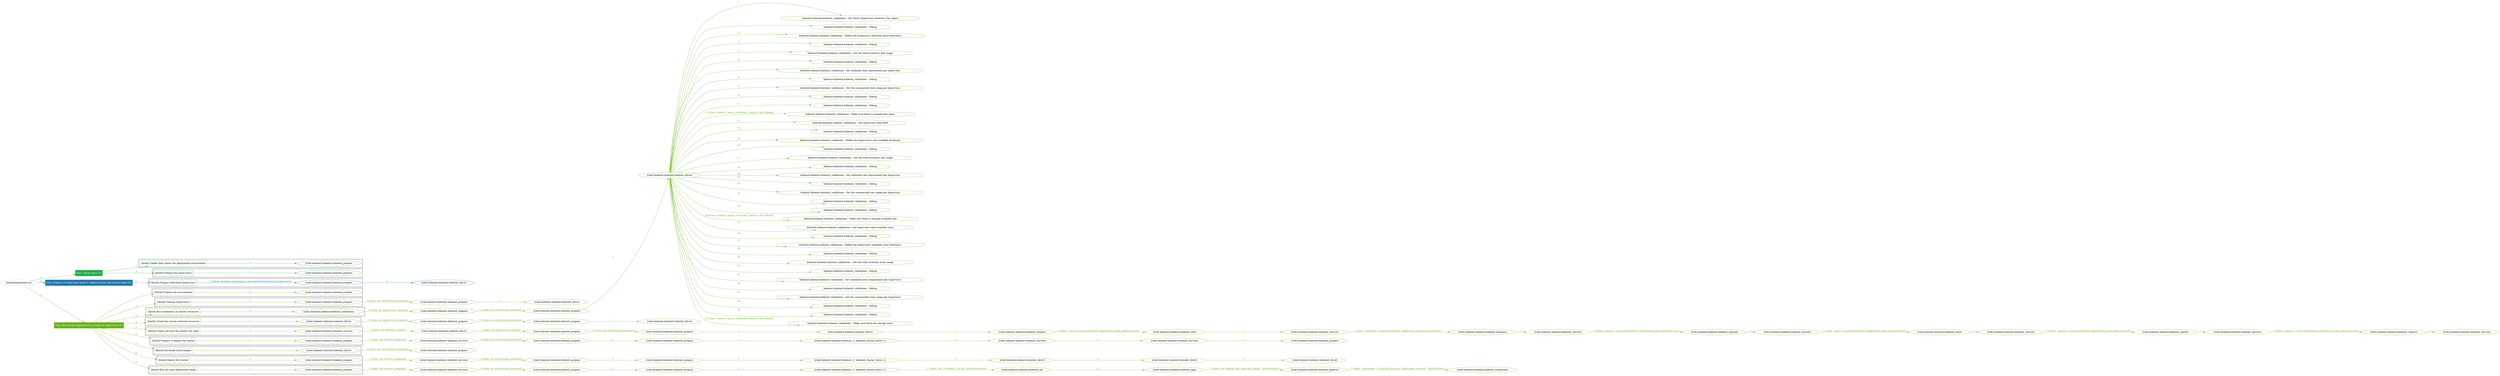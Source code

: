 digraph {
	graph [concentrate=true ordering=in rankdir=LR ratio=fill]
	edge [esep=5 sep=10]
	"kubeinit/playbook.yml" [id=root_node style=dotted]
	play_305d64b1 [label="Play: Initial setup (1)" color="#1fad46" fontcolor="#ffffff" id=play_305d64b1 shape=box style=filled tooltip=localhost]
	"kubeinit/playbook.yml" -> play_305d64b1 [label="1 " color="#1fad46" fontcolor="#1fad46" id=edge_9b6c8a7a labeltooltip="1 " tooltip="1 "]
	subgraph "kubeinit.kubeinit.kubeinit_prepare" {
		role_20f0c9d3 [label="[role] kubeinit.kubeinit.kubeinit_prepare" color="#1fad46" id=role_20f0c9d3 tooltip="kubeinit.kubeinit.kubeinit_prepare"]
	}
	subgraph "kubeinit.kubeinit.kubeinit_prepare" {
		role_b38c078f [label="[role] kubeinit.kubeinit.kubeinit_prepare" color="#1fad46" id=role_b38c078f tooltip="kubeinit.kubeinit.kubeinit_prepare"]
	}
	subgraph "Play: Initial setup (1)" {
		play_305d64b1 -> block_cde87096 [label=1 color="#1fad46" fontcolor="#1fad46" id=edge_78c118d9 labeltooltip=1 tooltip=1]
		subgraph cluster_block_cde87096 {
			block_cde87096 [label="[block] Gather facts about the deployment environment" color="#1fad46" id=block_cde87096 labeltooltip="Gather facts about the deployment environment" shape=box tooltip="Gather facts about the deployment environment"]
			block_cde87096 -> role_20f0c9d3 [label="1 " color="#1fad46" fontcolor="#1fad46" id=edge_775efe95 labeltooltip="1 " tooltip="1 "]
		}
		play_305d64b1 -> block_0d822f1c [label=2 color="#1fad46" fontcolor="#1fad46" id=edge_6e2a79c4 labeltooltip=2 tooltip=2]
		subgraph cluster_block_0d822f1c {
			block_0d822f1c [label="[block] Prepare the hypervisors" color="#1fad46" id=block_0d822f1c labeltooltip="Prepare the hypervisors" shape=box tooltip="Prepare the hypervisors"]
			block_0d822f1c -> role_b38c078f [label="1 " color="#1fad46" fontcolor="#1fad46" id=edge_15a68931 labeltooltip="1 " tooltip="1 "]
		}
	}
	play_94a1583d [label="Play: Prepare all hypervisor hosts to deploy service and cluster nodes (0)" color="#2079ac" fontcolor="#ffffff" id=play_94a1583d shape=box style=filled tooltip="Play: Prepare all hypervisor hosts to deploy service and cluster nodes (0)"]
	"kubeinit/playbook.yml" -> play_94a1583d [label="2 " color="#2079ac" fontcolor="#2079ac" id=edge_e8a84d39 labeltooltip="2 " tooltip="2 "]
	subgraph "kubeinit.kubeinit.kubeinit_libvirt" {
		role_e7951c90 [label="[role] kubeinit.kubeinit.kubeinit_libvirt" color="#2079ac" id=role_e7951c90 tooltip="kubeinit.kubeinit.kubeinit_libvirt"]
	}
	subgraph "kubeinit.kubeinit.kubeinit_prepare" {
		role_3e9f2292 [label="[role] kubeinit.kubeinit.kubeinit_prepare" color="#2079ac" id=role_3e9f2292 tooltip="kubeinit.kubeinit.kubeinit_prepare"]
		role_3e9f2292 -> role_e7951c90 [label="1 " color="#2079ac" fontcolor="#2079ac" id=edge_53a96e42 labeltooltip="1 " tooltip="1 "]
	}
	subgraph "Play: Prepare all hypervisor hosts to deploy service and cluster nodes (0)" {
		play_94a1583d -> block_3dd281f3 [label=1 color="#2079ac" fontcolor="#2079ac" id=edge_b54cce4d labeltooltip=1 tooltip=1]
		subgraph cluster_block_3dd281f3 {
			block_3dd281f3 [label="[block] Prepare individual hypervisors" color="#2079ac" id=block_3dd281f3 labeltooltip="Prepare individual hypervisors" shape=box tooltip="Prepare individual hypervisors"]
			block_3dd281f3 -> role_3e9f2292 [label="1 [when: inventory_hostname in hostvars['kubeinit-facts'].hypervisors]" color="#2079ac" fontcolor="#2079ac" id=edge_c781c894 labeltooltip="1 [when: inventory_hostname in hostvars['kubeinit-facts'].hypervisors]" tooltip="1 [when: inventory_hostname in hostvars['kubeinit-facts'].hypervisors]"]
		}
	}
	play_7628bace [label="Play: Run cluster deployment on prepared hypervisors (1)" color="#67b418" fontcolor="#ffffff" id=play_7628bace shape=box style=filled tooltip=localhost]
	"kubeinit/playbook.yml" -> play_7628bace [label="3 " color="#67b418" fontcolor="#67b418" id=edge_32257098 labeltooltip="3 " tooltip="3 "]
	subgraph "kubeinit.kubeinit.kubeinit_prepare" {
		role_f7bda938 [label="[role] kubeinit.kubeinit.kubeinit_prepare" color="#67b418" id=role_f7bda938 tooltip="kubeinit.kubeinit.kubeinit_prepare"]
	}
	subgraph "kubeinit.kubeinit.kubeinit_libvirt" {
		role_16da8e5f [label="[role] kubeinit.kubeinit.kubeinit_libvirt" color="#67b418" id=role_16da8e5f tooltip="kubeinit.kubeinit.kubeinit_libvirt"]
	}
	subgraph "kubeinit.kubeinit.kubeinit_prepare" {
		role_3af2a56b [label="[role] kubeinit.kubeinit.kubeinit_prepare" color="#67b418" id=role_3af2a56b tooltip="kubeinit.kubeinit.kubeinit_prepare"]
		role_3af2a56b -> role_16da8e5f [label="1 " color="#67b418" fontcolor="#67b418" id=edge_092a0b8d labeltooltip="1 " tooltip="1 "]
	}
	subgraph "kubeinit.kubeinit.kubeinit_prepare" {
		role_491c456a [label="[role] kubeinit.kubeinit.kubeinit_prepare" color="#67b418" id=role_491c456a tooltip="kubeinit.kubeinit.kubeinit_prepare"]
		role_491c456a -> role_3af2a56b [label="1 [when: not environment_prepared]" color="#67b418" fontcolor="#67b418" id=edge_f209d916 labeltooltip="1 [when: not environment_prepared]" tooltip="1 [when: not environment_prepared]"]
	}
	subgraph "kubeinit.kubeinit.kubeinit_libvirt" {
		role_94d3a58f [label="[role] kubeinit.kubeinit.kubeinit_libvirt" color="#67b418" id=role_94d3a58f tooltip="kubeinit.kubeinit.kubeinit_libvirt"]
		task_2474fe79 [label="kubeinit.kubeinit.kubeinit_validations : Get libvirt hypervisors directory free space" color="#67b418" id=task_2474fe79 shape=octagon tooltip="kubeinit.kubeinit.kubeinit_validations : Get libvirt hypervisors directory free space"]
		role_94d3a58f -> task_2474fe79 [label="1 " color="#67b418" fontcolor="#67b418" id=edge_ae7f501a labeltooltip="1 " tooltip="1 "]
		task_f002a01e [label="kubeinit.kubeinit.kubeinit_validations : Debug" color="#67b418" id=task_f002a01e shape=octagon tooltip="kubeinit.kubeinit.kubeinit_validations : Debug"]
		role_94d3a58f -> task_f002a01e [label="2 " color="#67b418" fontcolor="#67b418" id=edge_e79583a6 labeltooltip="2 " tooltip="2 "]
		task_e5d2b127 [label="kubeinit.kubeinit.kubeinit_validations : Define the hypervisors disk free space dictionary" color="#67b418" id=task_e5d2b127 shape=octagon tooltip="kubeinit.kubeinit.kubeinit_validations : Define the hypervisors disk free space dictionary"]
		role_94d3a58f -> task_e5d2b127 [label="3 " color="#67b418" fontcolor="#67b418" id=edge_9c68d5ac labeltooltip="3 " tooltip="3 "]
		task_3cb80a12 [label="kubeinit.kubeinit.kubeinit_validations : Debug" color="#67b418" id=task_3cb80a12 shape=octagon tooltip="kubeinit.kubeinit.kubeinit_validations : Debug"]
		role_94d3a58f -> task_3cb80a12 [label="4 " color="#67b418" fontcolor="#67b418" id=edge_eb62c90e labeltooltip="4 " tooltip="4 "]
		task_971e178a [label="kubeinit.kubeinit.kubeinit_validations : Get the total inventory disk usage" color="#67b418" id=task_971e178a shape=octagon tooltip="kubeinit.kubeinit.kubeinit_validations : Get the total inventory disk usage"]
		role_94d3a58f -> task_971e178a [label="5 " color="#67b418" fontcolor="#67b418" id=edge_535bde6c labeltooltip="5 " tooltip="5 "]
		task_04756188 [label="kubeinit.kubeinit.kubeinit_validations : Debug" color="#67b418" id=task_04756188 shape=octagon tooltip="kubeinit.kubeinit.kubeinit_validations : Debug"]
		role_94d3a58f -> task_04756188 [label="6 " color="#67b418" fontcolor="#67b418" id=edge_51285aab labeltooltip="6 " tooltip="6 "]
		task_450291f2 [label="kubeinit.kubeinit.kubeinit_validations : Set combined disk requirement per hypervisor" color="#67b418" id=task_450291f2 shape=octagon tooltip="kubeinit.kubeinit.kubeinit_validations : Set combined disk requirement per hypervisor"]
		role_94d3a58f -> task_450291f2 [label="7 " color="#67b418" fontcolor="#67b418" id=edge_4bb7c933 labeltooltip="7 " tooltip="7 "]
		task_da5c7045 [label="kubeinit.kubeinit.kubeinit_validations : Debug" color="#67b418" id=task_da5c7045 shape=octagon tooltip="kubeinit.kubeinit.kubeinit_validations : Debug"]
		role_94d3a58f -> task_da5c7045 [label="8 " color="#67b418" fontcolor="#67b418" id=edge_c642b1ed labeltooltip="8 " tooltip="8 "]
		task_4c53089e [label="kubeinit.kubeinit.kubeinit_validations : Set the summarized disk usage per hypervisor" color="#67b418" id=task_4c53089e shape=octagon tooltip="kubeinit.kubeinit.kubeinit_validations : Set the summarized disk usage per hypervisor"]
		role_94d3a58f -> task_4c53089e [label="9 " color="#67b418" fontcolor="#67b418" id=edge_61707147 labeltooltip="9 " tooltip="9 "]
		task_af795c32 [label="kubeinit.kubeinit.kubeinit_validations : Debug" color="#67b418" id=task_af795c32 shape=octagon tooltip="kubeinit.kubeinit.kubeinit_validations : Debug"]
		role_94d3a58f -> task_af795c32 [label="10 " color="#67b418" fontcolor="#67b418" id=edge_d66ceb9e labeltooltip="10 " tooltip="10 "]
		task_6c674cb5 [label="kubeinit.kubeinit.kubeinit_validations : Debug" color="#67b418" id=task_6c674cb5 shape=octagon tooltip="kubeinit.kubeinit.kubeinit_validations : Debug"]
		role_94d3a58f -> task_6c674cb5 [label="11 " color="#67b418" fontcolor="#67b418" id=edge_ad42b79a labeltooltip="11 " tooltip="11 "]
		task_abb1d4bf [label="kubeinit.kubeinit.kubeinit_validations : Make sure there is enough free space" color="#67b418" id=task_abb1d4bf shape=octagon tooltip="kubeinit.kubeinit.kubeinit_validations : Make sure there is enough free space"]
		role_94d3a58f -> task_abb1d4bf [label="12 [when: kubeinit_ignore_validation_checks is not defined]" color="#67b418" fontcolor="#67b418" id=edge_9382cb97 labeltooltip="12 [when: kubeinit_ignore_validation_checks is not defined]" tooltip="12 [when: kubeinit_ignore_validation_checks is not defined]"]
		task_93601fb7 [label="kubeinit.kubeinit.kubeinit_validations : Get hypervisor total RAM" color="#67b418" id=task_93601fb7 shape=octagon tooltip="kubeinit.kubeinit.kubeinit_validations : Get hypervisor total RAM"]
		role_94d3a58f -> task_93601fb7 [label="13 " color="#67b418" fontcolor="#67b418" id=edge_2d997051 labeltooltip="13 " tooltip="13 "]
		task_5f9bd30d [label="kubeinit.kubeinit.kubeinit_validations : Debug" color="#67b418" id=task_5f9bd30d shape=octagon tooltip="kubeinit.kubeinit.kubeinit_validations : Debug"]
		role_94d3a58f -> task_5f9bd30d [label="14 " color="#67b418" fontcolor="#67b418" id=edge_b8e57138 labeltooltip="14 " tooltip="14 "]
		task_0b730d32 [label="kubeinit.kubeinit.kubeinit_validations : Define the hypervisors ram available dictionary" color="#67b418" id=task_0b730d32 shape=octagon tooltip="kubeinit.kubeinit.kubeinit_validations : Define the hypervisors ram available dictionary"]
		role_94d3a58f -> task_0b730d32 [label="15 " color="#67b418" fontcolor="#67b418" id=edge_30e0f346 labeltooltip="15 " tooltip="15 "]
		task_2d2debf8 [label="kubeinit.kubeinit.kubeinit_validations : Debug" color="#67b418" id=task_2d2debf8 shape=octagon tooltip="kubeinit.kubeinit.kubeinit_validations : Debug"]
		role_94d3a58f -> task_2d2debf8 [label="16 " color="#67b418" fontcolor="#67b418" id=edge_241423bd labeltooltip="16 " tooltip="16 "]
		task_6b85b57a [label="kubeinit.kubeinit.kubeinit_validations : Get the total inventory ram usage" color="#67b418" id=task_6b85b57a shape=octagon tooltip="kubeinit.kubeinit.kubeinit_validations : Get the total inventory ram usage"]
		role_94d3a58f -> task_6b85b57a [label="17 " color="#67b418" fontcolor="#67b418" id=edge_7cb67f87 labeltooltip="17 " tooltip="17 "]
		task_5fce1271 [label="kubeinit.kubeinit.kubeinit_validations : Debug" color="#67b418" id=task_5fce1271 shape=octagon tooltip="kubeinit.kubeinit.kubeinit_validations : Debug"]
		role_94d3a58f -> task_5fce1271 [label="18 " color="#67b418" fontcolor="#67b418" id=edge_b4c42f80 labeltooltip="18 " tooltip="18 "]
		task_b3492736 [label="kubeinit.kubeinit.kubeinit_validations : Set combined ram requirement per hypervisor" color="#67b418" id=task_b3492736 shape=octagon tooltip="kubeinit.kubeinit.kubeinit_validations : Set combined ram requirement per hypervisor"]
		role_94d3a58f -> task_b3492736 [label="19 " color="#67b418" fontcolor="#67b418" id=edge_c6c8234c labeltooltip="19 " tooltip="19 "]
		task_f7bc9ccc [label="kubeinit.kubeinit.kubeinit_validations : Debug" color="#67b418" id=task_f7bc9ccc shape=octagon tooltip="kubeinit.kubeinit.kubeinit_validations : Debug"]
		role_94d3a58f -> task_f7bc9ccc [label="20 " color="#67b418" fontcolor="#67b418" id=edge_7c906291 labeltooltip="20 " tooltip="20 "]
		task_a49c7a81 [label="kubeinit.kubeinit.kubeinit_validations : Set the summarized ram usage per hypervisor" color="#67b418" id=task_a49c7a81 shape=octagon tooltip="kubeinit.kubeinit.kubeinit_validations : Set the summarized ram usage per hypervisor"]
		role_94d3a58f -> task_a49c7a81 [label="21 " color="#67b418" fontcolor="#67b418" id=edge_5a8316e9 labeltooltip="21 " tooltip="21 "]
		task_a22043f3 [label="kubeinit.kubeinit.kubeinit_validations : Debug" color="#67b418" id=task_a22043f3 shape=octagon tooltip="kubeinit.kubeinit.kubeinit_validations : Debug"]
		role_94d3a58f -> task_a22043f3 [label="22 " color="#67b418" fontcolor="#67b418" id=edge_08791879 labeltooltip="22 " tooltip="22 "]
		task_b5c642d6 [label="kubeinit.kubeinit.kubeinit_validations : Debug" color="#67b418" id=task_b5c642d6 shape=octagon tooltip="kubeinit.kubeinit.kubeinit_validations : Debug"]
		role_94d3a58f -> task_b5c642d6 [label="23 " color="#67b418" fontcolor="#67b418" id=edge_e403859a labeltooltip="23 " tooltip="23 "]
		task_393d29ba [label="kubeinit.kubeinit.kubeinit_validations : Make sure there is enough available ram" color="#67b418" id=task_393d29ba shape=octagon tooltip="kubeinit.kubeinit.kubeinit_validations : Make sure there is enough available ram"]
		role_94d3a58f -> task_393d29ba [label="24 [when: kubeinit_ignore_validation_checks is not defined]" color="#67b418" fontcolor="#67b418" id=edge_05a154a6 labeltooltip="24 [when: kubeinit_ignore_validation_checks is not defined]" tooltip="24 [when: kubeinit_ignore_validation_checks is not defined]"]
		task_7a60f14c [label="kubeinit.kubeinit.kubeinit_validations : Get hypervisor total available cores" color="#67b418" id=task_7a60f14c shape=octagon tooltip="kubeinit.kubeinit.kubeinit_validations : Get hypervisor total available cores"]
		role_94d3a58f -> task_7a60f14c [label="25 " color="#67b418" fontcolor="#67b418" id=edge_6d779ce8 labeltooltip="25 " tooltip="25 "]
		task_062bc9c7 [label="kubeinit.kubeinit.kubeinit_validations : Debug" color="#67b418" id=task_062bc9c7 shape=octagon tooltip="kubeinit.kubeinit.kubeinit_validations : Debug"]
		role_94d3a58f -> task_062bc9c7 [label="26 " color="#67b418" fontcolor="#67b418" id=edge_e4d6df76 labeltooltip="26 " tooltip="26 "]
		task_052dfaf5 [label="kubeinit.kubeinit.kubeinit_validations : Define the hypervisors available cores dictionary" color="#67b418" id=task_052dfaf5 shape=octagon tooltip="kubeinit.kubeinit.kubeinit_validations : Define the hypervisors available cores dictionary"]
		role_94d3a58f -> task_052dfaf5 [label="27 " color="#67b418" fontcolor="#67b418" id=edge_d1742c91 labeltooltip="27 " tooltip="27 "]
		task_7dffdfb7 [label="kubeinit.kubeinit.kubeinit_validations : Debug" color="#67b418" id=task_7dffdfb7 shape=octagon tooltip="kubeinit.kubeinit.kubeinit_validations : Debug"]
		role_94d3a58f -> task_7dffdfb7 [label="28 " color="#67b418" fontcolor="#67b418" id=edge_5ce66f6b labeltooltip="28 " tooltip="28 "]
		task_e645b82a [label="kubeinit.kubeinit.kubeinit_validations : Get the total inventory cores usage" color="#67b418" id=task_e645b82a shape=octagon tooltip="kubeinit.kubeinit.kubeinit_validations : Get the total inventory cores usage"]
		role_94d3a58f -> task_e645b82a [label="29 " color="#67b418" fontcolor="#67b418" id=edge_7a5ef8bd labeltooltip="29 " tooltip="29 "]
		task_68624e4c [label="kubeinit.kubeinit.kubeinit_validations : Debug" color="#67b418" id=task_68624e4c shape=octagon tooltip="kubeinit.kubeinit.kubeinit_validations : Debug"]
		role_94d3a58f -> task_68624e4c [label="30 " color="#67b418" fontcolor="#67b418" id=edge_f53588d7 labeltooltip="30 " tooltip="30 "]
		task_1eeec55b [label="kubeinit.kubeinit.kubeinit_validations : Set combined cores requirement per hypervisor" color="#67b418" id=task_1eeec55b shape=octagon tooltip="kubeinit.kubeinit.kubeinit_validations : Set combined cores requirement per hypervisor"]
		role_94d3a58f -> task_1eeec55b [label="31 " color="#67b418" fontcolor="#67b418" id=edge_3e82befb labeltooltip="31 " tooltip="31 "]
		task_f2eb4d10 [label="kubeinit.kubeinit.kubeinit_validations : Debug" color="#67b418" id=task_f2eb4d10 shape=octagon tooltip="kubeinit.kubeinit.kubeinit_validations : Debug"]
		role_94d3a58f -> task_f2eb4d10 [label="32 " color="#67b418" fontcolor="#67b418" id=edge_e81a3100 labeltooltip="32 " tooltip="32 "]
		task_57d626de [label="kubeinit.kubeinit.kubeinit_validations : Set the summarized cores usage per hypervisor" color="#67b418" id=task_57d626de shape=octagon tooltip="kubeinit.kubeinit.kubeinit_validations : Set the summarized cores usage per hypervisor"]
		role_94d3a58f -> task_57d626de [label="33 " color="#67b418" fontcolor="#67b418" id=edge_468e6b28 labeltooltip="33 " tooltip="33 "]
		task_8de01cbc [label="kubeinit.kubeinit.kubeinit_validations : Debug" color="#67b418" id=task_8de01cbc shape=octagon tooltip="kubeinit.kubeinit.kubeinit_validations : Debug"]
		role_94d3a58f -> task_8de01cbc [label="34 " color="#67b418" fontcolor="#67b418" id=edge_fee1afb2 labeltooltip="34 " tooltip="34 "]
		task_d9828225 [label="kubeinit.kubeinit.kubeinit_validations : Debug" color="#67b418" id=task_d9828225 shape=octagon tooltip="kubeinit.kubeinit.kubeinit_validations : Debug"]
		role_94d3a58f -> task_d9828225 [label="35 " color="#67b418" fontcolor="#67b418" id=edge_85125d33 labeltooltip="35 " tooltip="35 "]
		task_7da6346b [label="kubeinit.kubeinit.kubeinit_validations : Make sure there are enough cores" color="#67b418" id=task_7da6346b shape=octagon tooltip="kubeinit.kubeinit.kubeinit_validations : Make sure there are enough cores"]
		role_94d3a58f -> task_7da6346b [label="36 [when: kubeinit_ignore_validation_checks is not defined]" color="#67b418" fontcolor="#67b418" id=edge_39feabc4 labeltooltip="36 [when: kubeinit_ignore_validation_checks is not defined]" tooltip="36 [when: kubeinit_ignore_validation_checks is not defined]"]
	}
	subgraph "kubeinit.kubeinit.kubeinit_prepare" {
		role_1b2917de [label="[role] kubeinit.kubeinit.kubeinit_prepare" color="#67b418" id=role_1b2917de tooltip="kubeinit.kubeinit.kubeinit_prepare"]
		role_1b2917de -> role_94d3a58f [label="1 " color="#67b418" fontcolor="#67b418" id=edge_917fe509 labeltooltip="1 " tooltip="1 "]
	}
	subgraph "kubeinit.kubeinit.kubeinit_prepare" {
		role_8ea2eb80 [label="[role] kubeinit.kubeinit.kubeinit_prepare" color="#67b418" id=role_8ea2eb80 tooltip="kubeinit.kubeinit.kubeinit_prepare"]
		role_8ea2eb80 -> role_1b2917de [label="1 [when: not environment_prepared]" color="#67b418" fontcolor="#67b418" id=edge_c5066151 labeltooltip="1 [when: not environment_prepared]" tooltip="1 [when: not environment_prepared]"]
	}
	subgraph "kubeinit.kubeinit.kubeinit_validations" {
		role_8305e95e [label="[role] kubeinit.kubeinit.kubeinit_validations" color="#67b418" id=role_8305e95e tooltip="kubeinit.kubeinit.kubeinit_validations"]
		role_8305e95e -> role_8ea2eb80 [label="1 [when: not hypervisors_cleaned]" color="#67b418" fontcolor="#67b418" id=edge_a1dae366 labeltooltip="1 [when: not hypervisors_cleaned]" tooltip="1 [when: not hypervisors_cleaned]"]
	}
	subgraph "kubeinit.kubeinit.kubeinit_libvirt" {
		role_6a68bcf9 [label="[role] kubeinit.kubeinit.kubeinit_libvirt" color="#67b418" id=role_6a68bcf9 tooltip="kubeinit.kubeinit.kubeinit_libvirt"]
	}
	subgraph "kubeinit.kubeinit.kubeinit_prepare" {
		role_074adbc2 [label="[role] kubeinit.kubeinit.kubeinit_prepare" color="#67b418" id=role_074adbc2 tooltip="kubeinit.kubeinit.kubeinit_prepare"]
		role_074adbc2 -> role_6a68bcf9 [label="1 " color="#67b418" fontcolor="#67b418" id=edge_35b9c04d labeltooltip="1 " tooltip="1 "]
	}
	subgraph "kubeinit.kubeinit.kubeinit_prepare" {
		role_fb913a6e [label="[role] kubeinit.kubeinit.kubeinit_prepare" color="#67b418" id=role_fb913a6e tooltip="kubeinit.kubeinit.kubeinit_prepare"]
		role_fb913a6e -> role_074adbc2 [label="1 [when: not environment_prepared]" color="#67b418" fontcolor="#67b418" id=edge_7050b54a labeltooltip="1 [when: not environment_prepared]" tooltip="1 [when: not environment_prepared]"]
	}
	subgraph "kubeinit.kubeinit.kubeinit_libvirt" {
		role_54ac5587 [label="[role] kubeinit.kubeinit.kubeinit_libvirt" color="#67b418" id=role_54ac5587 tooltip="kubeinit.kubeinit.kubeinit_libvirt"]
		role_54ac5587 -> role_fb913a6e [label="1 [when: not hypervisors_cleaned]" color="#67b418" fontcolor="#67b418" id=edge_8177093b labeltooltip="1 [when: not hypervisors_cleaned]" tooltip="1 [when: not hypervisors_cleaned]"]
	}
	subgraph "kubeinit.kubeinit.kubeinit_services" {
		role_07aeef21 [label="[role] kubeinit.kubeinit.kubeinit_services" color="#67b418" id=role_07aeef21 tooltip="kubeinit.kubeinit.kubeinit_services"]
	}
	subgraph "kubeinit.kubeinit.kubeinit_registry" {
		role_9a4cbf40 [label="[role] kubeinit.kubeinit.kubeinit_registry" color="#67b418" id=role_9a4cbf40 tooltip="kubeinit.kubeinit.kubeinit_registry"]
		role_9a4cbf40 -> role_07aeef21 [label="1 " color="#67b418" fontcolor="#67b418" id=edge_27fb1566 labeltooltip="1 " tooltip="1 "]
	}
	subgraph "kubeinit.kubeinit.kubeinit_services" {
		role_2aa5616b [label="[role] kubeinit.kubeinit.kubeinit_services" color="#67b418" id=role_2aa5616b tooltip="kubeinit.kubeinit.kubeinit_services"]
		role_2aa5616b -> role_9a4cbf40 [label="1 [when: 'registry' in hostvars[kubeinit_deployment_node_name].services]" color="#67b418" fontcolor="#67b418" id=edge_fd7fe922 labeltooltip="1 [when: 'registry' in hostvars[kubeinit_deployment_node_name].services]" tooltip="1 [when: 'registry' in hostvars[kubeinit_deployment_node_name].services]"]
	}
	subgraph "kubeinit.kubeinit.kubeinit_apache" {
		role_20efeb4e [label="[role] kubeinit.kubeinit.kubeinit_apache" color="#67b418" id=role_20efeb4e tooltip="kubeinit.kubeinit.kubeinit_apache"]
		role_20efeb4e -> role_2aa5616b [label="1 " color="#67b418" fontcolor="#67b418" id=edge_38e5905e labeltooltip="1 " tooltip="1 "]
	}
	subgraph "kubeinit.kubeinit.kubeinit_services" {
		role_9b94adac [label="[role] kubeinit.kubeinit.kubeinit_services" color="#67b418" id=role_9b94adac tooltip="kubeinit.kubeinit.kubeinit_services"]
		role_9b94adac -> role_20efeb4e [label="1 [when: 'apache' in hostvars[kubeinit_deployment_node_name].services]" color="#67b418" fontcolor="#67b418" id=edge_d5b3a21f labeltooltip="1 [when: 'apache' in hostvars[kubeinit_deployment_node_name].services]" tooltip="1 [when: 'apache' in hostvars[kubeinit_deployment_node_name].services]"]
	}
	subgraph "kubeinit.kubeinit.kubeinit_nexus" {
		role_0116beff [label="[role] kubeinit.kubeinit.kubeinit_nexus" color="#67b418" id=role_0116beff tooltip="kubeinit.kubeinit.kubeinit_nexus"]
		role_0116beff -> role_9b94adac [label="1 " color="#67b418" fontcolor="#67b418" id=edge_4ffec54a labeltooltip="1 " tooltip="1 "]
	}
	subgraph "kubeinit.kubeinit.kubeinit_services" {
		role_41886c26 [label="[role] kubeinit.kubeinit.kubeinit_services" color="#67b418" id=role_41886c26 tooltip="kubeinit.kubeinit.kubeinit_services"]
		role_41886c26 -> role_0116beff [label="1 [when: 'nexus' in hostvars[kubeinit_deployment_node_name].services]" color="#67b418" fontcolor="#67b418" id=edge_bb16f68b labeltooltip="1 [when: 'nexus' in hostvars[kubeinit_deployment_node_name].services]" tooltip="1 [when: 'nexus' in hostvars[kubeinit_deployment_node_name].services]"]
	}
	subgraph "kubeinit.kubeinit.kubeinit_haproxy" {
		role_c324b4c2 [label="[role] kubeinit.kubeinit.kubeinit_haproxy" color="#67b418" id=role_c324b4c2 tooltip="kubeinit.kubeinit.kubeinit_haproxy"]
		role_c324b4c2 -> role_41886c26 [label="1 " color="#67b418" fontcolor="#67b418" id=edge_98a2d39e labeltooltip="1 " tooltip="1 "]
	}
	subgraph "kubeinit.kubeinit.kubeinit_services" {
		role_83a2696f [label="[role] kubeinit.kubeinit.kubeinit_services" color="#67b418" id=role_83a2696f tooltip="kubeinit.kubeinit.kubeinit_services"]
		role_83a2696f -> role_c324b4c2 [label="1 [when: 'haproxy' in hostvars[kubeinit_deployment_node_name].services]" color="#67b418" fontcolor="#67b418" id=edge_b64bee4f labeltooltip="1 [when: 'haproxy' in hostvars[kubeinit_deployment_node_name].services]" tooltip="1 [when: 'haproxy' in hostvars[kubeinit_deployment_node_name].services]"]
	}
	subgraph "kubeinit.kubeinit.kubeinit_dnsmasq" {
		role_240770aa [label="[role] kubeinit.kubeinit.kubeinit_dnsmasq" color="#67b418" id=role_240770aa tooltip="kubeinit.kubeinit.kubeinit_dnsmasq"]
		role_240770aa -> role_83a2696f [label="1 " color="#67b418" fontcolor="#67b418" id=edge_0eddd5d9 labeltooltip="1 " tooltip="1 "]
	}
	subgraph "kubeinit.kubeinit.kubeinit_services" {
		role_38a461e0 [label="[role] kubeinit.kubeinit.kubeinit_services" color="#67b418" id=role_38a461e0 tooltip="kubeinit.kubeinit.kubeinit_services"]
		role_38a461e0 -> role_240770aa [label="1 [when: 'dnsmasq' in hostvars[kubeinit_deployment_node_name].services]" color="#67b418" fontcolor="#67b418" id=edge_30825607 labeltooltip="1 [when: 'dnsmasq' in hostvars[kubeinit_deployment_node_name].services]" tooltip="1 [when: 'dnsmasq' in hostvars[kubeinit_deployment_node_name].services]"]
	}
	subgraph "kubeinit.kubeinit.kubeinit_bind" {
		role_a8f8490c [label="[role] kubeinit.kubeinit.kubeinit_bind" color="#67b418" id=role_a8f8490c tooltip="kubeinit.kubeinit.kubeinit_bind"]
		role_a8f8490c -> role_38a461e0 [label="1 " color="#67b418" fontcolor="#67b418" id=edge_e9de7f11 labeltooltip="1 " tooltip="1 "]
	}
	subgraph "kubeinit.kubeinit.kubeinit_prepare" {
		role_db39346d [label="[role] kubeinit.kubeinit.kubeinit_prepare" color="#67b418" id=role_db39346d tooltip="kubeinit.kubeinit.kubeinit_prepare"]
		role_db39346d -> role_a8f8490c [label="1 [when: 'bind' in hostvars[kubeinit_deployment_node_name].services]" color="#67b418" fontcolor="#67b418" id=edge_0111e8bc labeltooltip="1 [when: 'bind' in hostvars[kubeinit_deployment_node_name].services]" tooltip="1 [when: 'bind' in hostvars[kubeinit_deployment_node_name].services]"]
	}
	subgraph "kubeinit.kubeinit.kubeinit_libvirt" {
		role_64375229 [label="[role] kubeinit.kubeinit.kubeinit_libvirt" color="#67b418" id=role_64375229 tooltip="kubeinit.kubeinit.kubeinit_libvirt"]
		role_64375229 -> role_db39346d [label="1 " color="#67b418" fontcolor="#67b418" id=edge_aa9a9844 labeltooltip="1 " tooltip="1 "]
	}
	subgraph "kubeinit.kubeinit.kubeinit_prepare" {
		role_680356aa [label="[role] kubeinit.kubeinit.kubeinit_prepare" color="#67b418" id=role_680356aa tooltip="kubeinit.kubeinit.kubeinit_prepare"]
		role_680356aa -> role_64375229 [label="1 " color="#67b418" fontcolor="#67b418" id=edge_524aea48 labeltooltip="1 " tooltip="1 "]
	}
	subgraph "kubeinit.kubeinit.kubeinit_prepare" {
		role_75ab4c37 [label="[role] kubeinit.kubeinit.kubeinit_prepare" color="#67b418" id=role_75ab4c37 tooltip="kubeinit.kubeinit.kubeinit_prepare"]
		role_75ab4c37 -> role_680356aa [label="1 [when: not environment_prepared]" color="#67b418" fontcolor="#67b418" id=edge_a39284b5 labeltooltip="1 [when: not environment_prepared]" tooltip="1 [when: not environment_prepared]"]
	}
	subgraph "kubeinit.kubeinit.kubeinit_libvirt" {
		role_f0dcd189 [label="[role] kubeinit.kubeinit.kubeinit_libvirt" color="#67b418" id=role_f0dcd189 tooltip="kubeinit.kubeinit.kubeinit_libvirt"]
		role_f0dcd189 -> role_75ab4c37 [label="1 [when: not hypervisors_cleaned]" color="#67b418" fontcolor="#67b418" id=edge_ebfe7de2 labeltooltip="1 [when: not hypervisors_cleaned]" tooltip="1 [when: not hypervisors_cleaned]"]
	}
	subgraph "kubeinit.kubeinit.kubeinit_services" {
		role_c748f077 [label="[role] kubeinit.kubeinit.kubeinit_services" color="#67b418" id=role_c748f077 tooltip="kubeinit.kubeinit.kubeinit_services"]
		role_c748f077 -> role_f0dcd189 [label="1 [when: not network_created]" color="#67b418" fontcolor="#67b418" id=edge_c70e06fd labeltooltip="1 [when: not network_created]" tooltip="1 [when: not network_created]"]
	}
	subgraph "kubeinit.kubeinit.kubeinit_prepare" {
		role_9637fe07 [label="[role] kubeinit.kubeinit.kubeinit_prepare" color="#67b418" id=role_9637fe07 tooltip="kubeinit.kubeinit.kubeinit_prepare"]
	}
	subgraph "kubeinit.kubeinit.kubeinit_services" {
		role_794a525c [label="[role] kubeinit.kubeinit.kubeinit_services" color="#67b418" id=role_794a525c tooltip="kubeinit.kubeinit.kubeinit_services"]
		role_794a525c -> role_9637fe07 [label="1 " color="#67b418" fontcolor="#67b418" id=edge_d19b7136 labeltooltip="1 " tooltip="1 "]
	}
	subgraph "kubeinit.kubeinit.kubeinit_services" {
		role_ab768579 [label="[role] kubeinit.kubeinit.kubeinit_services" color="#67b418" id=role_ab768579 tooltip="kubeinit.kubeinit.kubeinit_services"]
		role_ab768579 -> role_794a525c [label="1 " color="#67b418" fontcolor="#67b418" id=edge_59c6fa1b labeltooltip="1 " tooltip="1 "]
	}
	subgraph "kubeinit.kubeinit.kubeinit_{{ kubeinit_cluster_distro }}" {
		role_9518b301 [label="[role] kubeinit.kubeinit.kubeinit_{{ kubeinit_cluster_distro }}" color="#67b418" id=role_9518b301 tooltip="kubeinit.kubeinit.kubeinit_{{ kubeinit_cluster_distro }}"]
		role_9518b301 -> role_ab768579 [label="1 " color="#67b418" fontcolor="#67b418" id=edge_6b2cbd01 labeltooltip="1 " tooltip="1 "]
	}
	subgraph "kubeinit.kubeinit.kubeinit_prepare" {
		role_b929f030 [label="[role] kubeinit.kubeinit.kubeinit_prepare" color="#67b418" id=role_b929f030 tooltip="kubeinit.kubeinit.kubeinit_prepare"]
		role_b929f030 -> role_9518b301 [label="1 " color="#67b418" fontcolor="#67b418" id=edge_f8e6e560 labeltooltip="1 " tooltip="1 "]
	}
	subgraph "kubeinit.kubeinit.kubeinit_prepare" {
		role_ce08e203 [label="[role] kubeinit.kubeinit.kubeinit_prepare" color="#67b418" id=role_ce08e203 tooltip="kubeinit.kubeinit.kubeinit_prepare"]
		role_ce08e203 -> role_b929f030 [label="1 " color="#67b418" fontcolor="#67b418" id=edge_20145164 labeltooltip="1 " tooltip="1 "]
	}
	subgraph "kubeinit.kubeinit.kubeinit_services" {
		role_a660f669 [label="[role] kubeinit.kubeinit.kubeinit_services" color="#67b418" id=role_a660f669 tooltip="kubeinit.kubeinit.kubeinit_services"]
		role_a660f669 -> role_ce08e203 [label="1 [when: not environment_prepared]" color="#67b418" fontcolor="#67b418" id=edge_f6e3bf1d labeltooltip="1 [when: not environment_prepared]" tooltip="1 [when: not environment_prepared]"]
	}
	subgraph "kubeinit.kubeinit.kubeinit_prepare" {
		role_31cbf951 [label="[role] kubeinit.kubeinit.kubeinit_prepare" color="#67b418" id=role_31cbf951 tooltip="kubeinit.kubeinit.kubeinit_prepare"]
		role_31cbf951 -> role_a660f669 [label="1 [when: not services_prepared]" color="#67b418" fontcolor="#67b418" id=edge_332dfb90 labeltooltip="1 [when: not services_prepared]" tooltip="1 [when: not services_prepared]"]
	}
	subgraph "kubeinit.kubeinit.kubeinit_prepare" {
		role_81eb9761 [label="[role] kubeinit.kubeinit.kubeinit_prepare" color="#67b418" id=role_81eb9761 tooltip="kubeinit.kubeinit.kubeinit_prepare"]
	}
	subgraph "kubeinit.kubeinit.kubeinit_libvirt" {
		role_0ac56ef9 [label="[role] kubeinit.kubeinit.kubeinit_libvirt" color="#67b418" id=role_0ac56ef9 tooltip="kubeinit.kubeinit.kubeinit_libvirt"]
		role_0ac56ef9 -> role_81eb9761 [label="1 [when: not environment_prepared]" color="#67b418" fontcolor="#67b418" id=edge_2f5e1fdc labeltooltip="1 [when: not environment_prepared]" tooltip="1 [when: not environment_prepared]"]
	}
	subgraph "kubeinit.kubeinit.kubeinit_libvirt" {
		role_286f1ca3 [label="[role] kubeinit.kubeinit.kubeinit_libvirt" color="#67b418" id=role_286f1ca3 tooltip="kubeinit.kubeinit.kubeinit_libvirt"]
	}
	subgraph "kubeinit.kubeinit.kubeinit_libvirt" {
		role_9fccc8de [label="[role] kubeinit.kubeinit.kubeinit_libvirt" color="#67b418" id=role_9fccc8de tooltip="kubeinit.kubeinit.kubeinit_libvirt"]
		role_9fccc8de -> role_286f1ca3 [label="1 " color="#67b418" fontcolor="#67b418" id=edge_cd908ac4 labeltooltip="1 " tooltip="1 "]
	}
	subgraph "kubeinit.kubeinit.kubeinit_libvirt" {
		role_44be31cc [label="[role] kubeinit.kubeinit.kubeinit_libvirt" color="#67b418" id=role_44be31cc tooltip="kubeinit.kubeinit.kubeinit_libvirt"]
		role_44be31cc -> role_9fccc8de [label="1 " color="#67b418" fontcolor="#67b418" id=edge_b5da1e92 labeltooltip="1 " tooltip="1 "]
	}
	subgraph "kubeinit.kubeinit.kubeinit_{{ kubeinit_cluster_distro }}" {
		role_6d306d83 [label="[role] kubeinit.kubeinit.kubeinit_{{ kubeinit_cluster_distro }}" color="#67b418" id=role_6d306d83 tooltip="kubeinit.kubeinit.kubeinit_{{ kubeinit_cluster_distro }}"]
		role_6d306d83 -> role_44be31cc [label="1 " color="#67b418" fontcolor="#67b418" id=edge_817d5a81 labeltooltip="1 " tooltip="1 "]
	}
	subgraph "kubeinit.kubeinit.kubeinit_prepare" {
		role_c7f55de0 [label="[role] kubeinit.kubeinit.kubeinit_prepare" color="#67b418" id=role_c7f55de0 tooltip="kubeinit.kubeinit.kubeinit_prepare"]
		role_c7f55de0 -> role_6d306d83 [label="1 " color="#67b418" fontcolor="#67b418" id=edge_ffe05b4f labeltooltip="1 " tooltip="1 "]
	}
	subgraph "kubeinit.kubeinit.kubeinit_prepare" {
		role_33326733 [label="[role] kubeinit.kubeinit.kubeinit_prepare" color="#67b418" id=role_33326733 tooltip="kubeinit.kubeinit.kubeinit_prepare"]
		role_33326733 -> role_c7f55de0 [label="1 " color="#67b418" fontcolor="#67b418" id=edge_f370bf9c labeltooltip="1 " tooltip="1 "]
	}
	subgraph "kubeinit.kubeinit.kubeinit_services" {
		role_a127b5fe [label="[role] kubeinit.kubeinit.kubeinit_services" color="#67b418" id=role_a127b5fe tooltip="kubeinit.kubeinit.kubeinit_services"]
		role_a127b5fe -> role_33326733 [label="1 [when: not environment_prepared]" color="#67b418" fontcolor="#67b418" id=edge_7cb2688c labeltooltip="1 [when: not environment_prepared]" tooltip="1 [when: not environment_prepared]"]
	}
	subgraph "kubeinit.kubeinit.kubeinit_prepare" {
		role_c8adbf55 [label="[role] kubeinit.kubeinit.kubeinit_prepare" color="#67b418" id=role_c8adbf55 tooltip="kubeinit.kubeinit.kubeinit_prepare"]
		role_c8adbf55 -> role_a127b5fe [label="1 [when: not services_prepared]" color="#67b418" fontcolor="#67b418" id=edge_74e59855 labeltooltip="1 [when: not services_prepared]" tooltip="1 [when: not services_prepared]"]
	}
	subgraph "kubeinit.kubeinit.kubeinit_submariner" {
		role_6e94dca1 [label="[role] kubeinit.kubeinit.kubeinit_submariner" color="#67b418" id=role_6e94dca1 tooltip="kubeinit.kubeinit.kubeinit_submariner"]
	}
	subgraph "kubeinit.kubeinit.kubeinit_kubevirt" {
		role_bed193bc [label="[role] kubeinit.kubeinit.kubeinit_kubevirt" color="#67b418" id=role_bed193bc tooltip="kubeinit.kubeinit.kubeinit_kubevirt"]
		role_bed193bc -> role_6e94dca1 [label="1 [when: 'submariner' in kubeinit_fact_post_deployment_services | default(False)]" color="#67b418" fontcolor="#67b418" id=edge_e1f44f92 labeltooltip="1 [when: 'submariner' in kubeinit_fact_post_deployment_services | default(False)]" tooltip="1 [when: 'submariner' in kubeinit_fact_post_deployment_services | default(False)]"]
	}
	subgraph "kubeinit.kubeinit.kubeinit_apps" {
		role_e1c6a241 [label="[role] kubeinit.kubeinit.kubeinit_apps" color="#67b418" id=role_e1c6a241 tooltip="kubeinit.kubeinit.kubeinit_apps"]
		role_e1c6a241 -> role_bed193bc [label="1 [when: not kubeinit_okd_openshift_deploy | default(False)]" color="#67b418" fontcolor="#67b418" id=edge_b2bd73f5 labeltooltip="1 [when: not kubeinit_okd_openshift_deploy | default(False)]" tooltip="1 [when: not kubeinit_okd_openshift_deploy | default(False)]"]
	}
	subgraph "kubeinit.kubeinit.kubeinit_nfs" {
		role_f7247cc7 [label="[role] kubeinit.kubeinit.kubeinit_nfs" color="#67b418" id=role_f7247cc7 tooltip="kubeinit.kubeinit.kubeinit_nfs"]
		role_f7247cc7 -> role_e1c6a241 [label="1 " color="#67b418" fontcolor="#67b418" id=edge_99939908 labeltooltip="1 " tooltip="1 "]
	}
	subgraph "kubeinit.kubeinit.kubeinit_{{ kubeinit_cluster_distro }}" {
		role_1de23805 [label="[role] kubeinit.kubeinit.kubeinit_{{ kubeinit_cluster_distro }}" color="#67b418" id=role_1de23805 tooltip="kubeinit.kubeinit.kubeinit_{{ kubeinit_cluster_distro }}"]
		role_1de23805 -> role_f7247cc7 [label="1 [when: 'nfs' in kubeinit_cluster_hostvars.services]" color="#67b418" fontcolor="#67b418" id=edge_b1c6032f labeltooltip="1 [when: 'nfs' in kubeinit_cluster_hostvars.services]" tooltip="1 [when: 'nfs' in kubeinit_cluster_hostvars.services]"]
	}
	subgraph "kubeinit.kubeinit.kubeinit_prepare" {
		role_982a7893 [label="[role] kubeinit.kubeinit.kubeinit_prepare" color="#67b418" id=role_982a7893 tooltip="kubeinit.kubeinit.kubeinit_prepare"]
		role_982a7893 -> role_1de23805 [label="1 " color="#67b418" fontcolor="#67b418" id=edge_83deadd5 labeltooltip="1 " tooltip="1 "]
	}
	subgraph "kubeinit.kubeinit.kubeinit_prepare" {
		role_88503383 [label="[role] kubeinit.kubeinit.kubeinit_prepare" color="#67b418" id=role_88503383 tooltip="kubeinit.kubeinit.kubeinit_prepare"]
		role_88503383 -> role_982a7893 [label="1 " color="#67b418" fontcolor="#67b418" id=edge_c9ed020f labeltooltip="1 " tooltip="1 "]
	}
	subgraph "kubeinit.kubeinit.kubeinit_services" {
		role_a960c2f9 [label="[role] kubeinit.kubeinit.kubeinit_services" color="#67b418" id=role_a960c2f9 tooltip="kubeinit.kubeinit.kubeinit_services"]
		role_a960c2f9 -> role_88503383 [label="1 [when: not environment_prepared]" color="#67b418" fontcolor="#67b418" id=edge_8ce91044 labeltooltip="1 [when: not environment_prepared]" tooltip="1 [when: not environment_prepared]"]
	}
	subgraph "kubeinit.kubeinit.kubeinit_prepare" {
		role_1f39e441 [label="[role] kubeinit.kubeinit.kubeinit_prepare" color="#67b418" id=role_1f39e441 tooltip="kubeinit.kubeinit.kubeinit_prepare"]
		role_1f39e441 -> role_a960c2f9 [label="1 [when: not services_prepared]" color="#67b418" fontcolor="#67b418" id=edge_252cba0a labeltooltip="1 [when: not services_prepared]" tooltip="1 [when: not services_prepared]"]
	}
	subgraph "Play: Run cluster deployment on prepared hypervisors (1)" {
		play_7628bace -> block_84447311 [label=1 color="#67b418" fontcolor="#67b418" id=edge_71800c5f labeltooltip=1 tooltip=1]
		subgraph cluster_block_84447311 {
			block_84447311 [label="[block] Prepare the environment" color="#67b418" id=block_84447311 labeltooltip="Prepare the environment" shape=box tooltip="Prepare the environment"]
			block_84447311 -> role_f7bda938 [label="1 " color="#67b418" fontcolor="#67b418" id=edge_35321fc1 labeltooltip="1 " tooltip="1 "]
		}
		play_7628bace -> block_823b3142 [label=2 color="#67b418" fontcolor="#67b418" id=edge_0c5d245a labeltooltip=2 tooltip=2]
		subgraph cluster_block_823b3142 {
			block_823b3142 [label="[block] Cleanup hypervisors" color="#67b418" id=block_823b3142 labeltooltip="Cleanup hypervisors" shape=box tooltip="Cleanup hypervisors"]
			block_823b3142 -> role_491c456a [label="1 " color="#67b418" fontcolor="#67b418" id=edge_750faaf0 labeltooltip="1 " tooltip="1 "]
		}
		play_7628bace -> block_f932bb37 [label=3 color="#67b418" fontcolor="#67b418" id=edge_1d653512 labeltooltip=3 tooltip=3]
		subgraph cluster_block_f932bb37 {
			block_f932bb37 [label="[block] Run validations on cluster resources" color="#67b418" id=block_f932bb37 labeltooltip="Run validations on cluster resources" shape=box tooltip="Run validations on cluster resources"]
			block_f932bb37 -> role_8305e95e [label="1 " color="#67b418" fontcolor="#67b418" id=edge_f299cacd labeltooltip="1 " tooltip="1 "]
		}
		play_7628bace -> block_43a2109e [label=4 color="#67b418" fontcolor="#67b418" id=edge_fd5e91f3 labeltooltip=4 tooltip=4]
		subgraph cluster_block_43a2109e {
			block_43a2109e [label="[block] Create the cluster network resources" color="#67b418" id=block_43a2109e labeltooltip="Create the cluster network resources" shape=box tooltip="Create the cluster network resources"]
			block_43a2109e -> role_54ac5587 [label="1 " color="#67b418" fontcolor="#67b418" id=edge_2cad5a09 labeltooltip="1 " tooltip="1 "]
		}
		play_7628bace -> block_43f2822e [label=5 color="#67b418" fontcolor="#67b418" id=edge_14399e7e labeltooltip=5 tooltip=5]
		subgraph cluster_block_43f2822e {
			block_43f2822e [label="[block] Create services the cluster will need" color="#67b418" id=block_43f2822e labeltooltip="Create services the cluster will need" shape=box tooltip="Create services the cluster will need"]
			block_43f2822e -> role_c748f077 [label="1 " color="#67b418" fontcolor="#67b418" id=edge_1d9ce95c labeltooltip="1 " tooltip="1 "]
		}
		play_7628bace -> block_66d90823 [label=6 color="#67b418" fontcolor="#67b418" id=edge_1a11b6c7 labeltooltip=6 tooltip=6]
		subgraph cluster_block_66d90823 {
			block_66d90823 [label="[block] Prepare to deploy the cluster" color="#67b418" id=block_66d90823 labeltooltip="Prepare to deploy the cluster" shape=box tooltip="Prepare to deploy the cluster"]
			block_66d90823 -> role_31cbf951 [label="1 " color="#67b418" fontcolor="#67b418" id=edge_161479a3 labeltooltip="1 " tooltip="1 "]
		}
		play_7628bace -> block_a8cbebdb [label=7 color="#67b418" fontcolor="#67b418" id=edge_7b0f1849 labeltooltip=7 tooltip=7]
		subgraph cluster_block_a8cbebdb {
			block_a8cbebdb [label="[block] Download cloud images" color="#67b418" id=block_a8cbebdb labeltooltip="Download cloud images" shape=box tooltip="Download cloud images"]
			block_a8cbebdb -> role_0ac56ef9 [label="1 " color="#67b418" fontcolor="#67b418" id=edge_7b8be645 labeltooltip="1 " tooltip="1 "]
		}
		play_7628bace -> block_183aacb0 [label=8 color="#67b418" fontcolor="#67b418" id=edge_15fc56b3 labeltooltip=8 tooltip=8]
		subgraph cluster_block_183aacb0 {
			block_183aacb0 [label="[block] Deploy the cluster" color="#67b418" id=block_183aacb0 labeltooltip="Deploy the cluster" shape=box tooltip="Deploy the cluster"]
			block_183aacb0 -> role_c8adbf55 [label="1 " color="#67b418" fontcolor="#67b418" id=edge_0eb2e8bb labeltooltip="1 " tooltip="1 "]
		}
		play_7628bace -> block_820e04d0 [label=9 color="#67b418" fontcolor="#67b418" id=edge_ea57939e labeltooltip=9 tooltip=9]
		subgraph cluster_block_820e04d0 {
			block_820e04d0 [label="[block] Run any post-deployment tasks" color="#67b418" id=block_820e04d0 labeltooltip="Run any post-deployment tasks" shape=box tooltip="Run any post-deployment tasks"]
			block_820e04d0 -> role_1f39e441 [label="1 " color="#67b418" fontcolor="#67b418" id=edge_f14d5adb labeltooltip="1 " tooltip="1 "]
		}
	}
}

